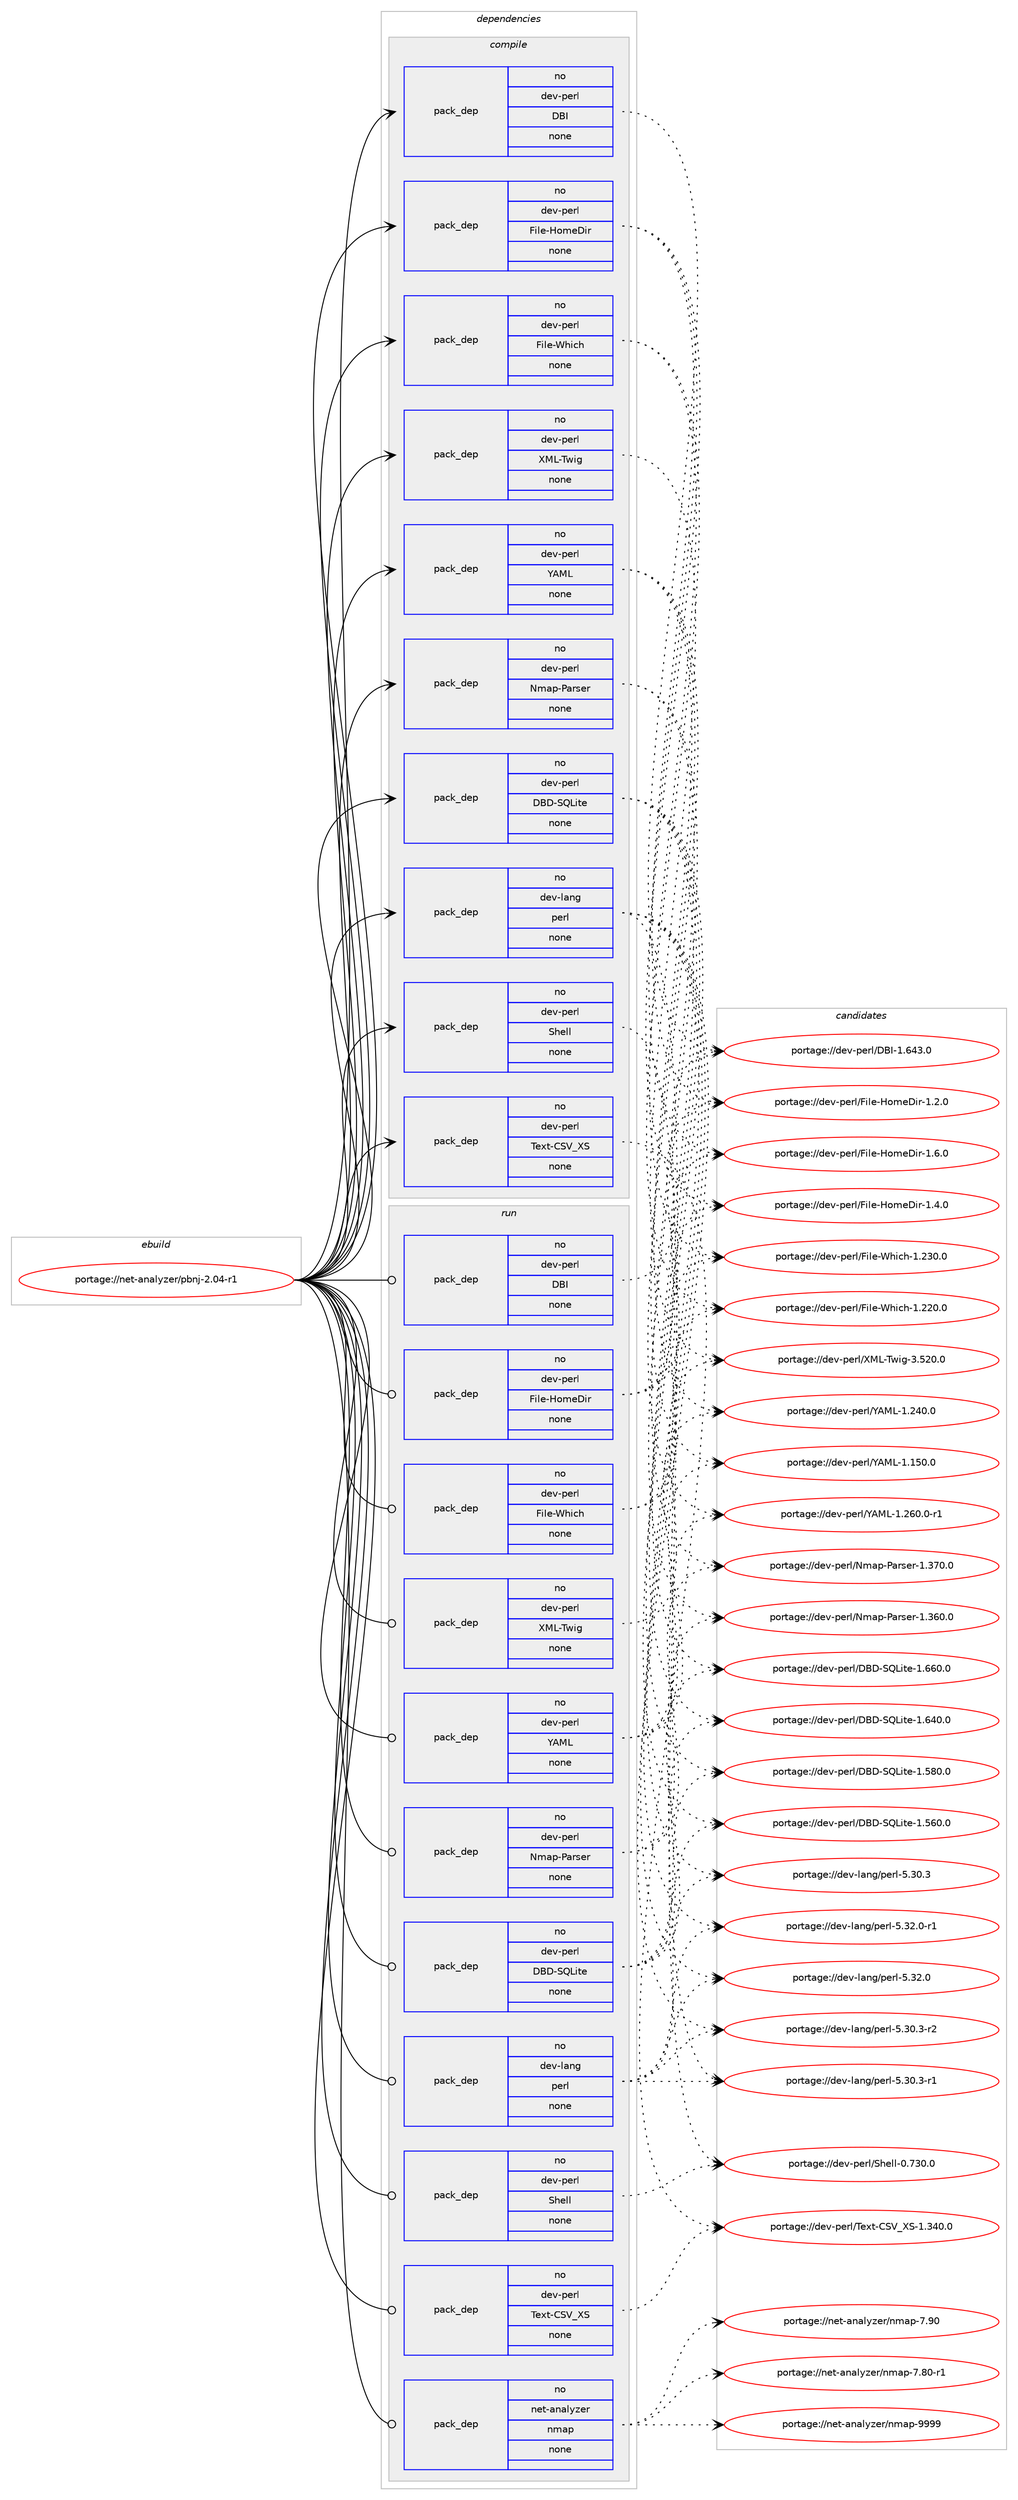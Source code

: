 digraph prolog {

# *************
# Graph options
# *************

newrank=true;
concentrate=true;
compound=true;
graph [rankdir=LR,fontname=Helvetica,fontsize=10,ranksep=1.5];#, ranksep=2.5, nodesep=0.2];
edge  [arrowhead=vee];
node  [fontname=Helvetica,fontsize=10];

# **********
# The ebuild
# **********

subgraph cluster_leftcol {
color=gray;
rank=same;
label=<<i>ebuild</i>>;
id [label="portage://net-analyzer/pbnj-2.04-r1", color=red, width=4, href="../net-analyzer/pbnj-2.04-r1.svg"];
}

# ****************
# The dependencies
# ****************

subgraph cluster_midcol {
color=gray;
label=<<i>dependencies</i>>;
subgraph cluster_compile {
fillcolor="#eeeeee";
style=filled;
label=<<i>compile</i>>;
subgraph pack3548 {
dependency4369 [label=<<TABLE BORDER="0" CELLBORDER="1" CELLSPACING="0" CELLPADDING="4" WIDTH="220"><TR><TD ROWSPAN="6" CELLPADDING="30">pack_dep</TD></TR><TR><TD WIDTH="110">no</TD></TR><TR><TD>dev-lang</TD></TR><TR><TD>perl</TD></TR><TR><TD>none</TD></TR><TR><TD></TD></TR></TABLE>>, shape=none, color=blue];
}
id:e -> dependency4369:w [weight=20,style="solid",arrowhead="vee"];
subgraph pack3549 {
dependency4370 [label=<<TABLE BORDER="0" CELLBORDER="1" CELLSPACING="0" CELLPADDING="4" WIDTH="220"><TR><TD ROWSPAN="6" CELLPADDING="30">pack_dep</TD></TR><TR><TD WIDTH="110">no</TD></TR><TR><TD>dev-perl</TD></TR><TR><TD>DBD-SQLite</TD></TR><TR><TD>none</TD></TR><TR><TD></TD></TR></TABLE>>, shape=none, color=blue];
}
id:e -> dependency4370:w [weight=20,style="solid",arrowhead="vee"];
subgraph pack3550 {
dependency4371 [label=<<TABLE BORDER="0" CELLBORDER="1" CELLSPACING="0" CELLPADDING="4" WIDTH="220"><TR><TD ROWSPAN="6" CELLPADDING="30">pack_dep</TD></TR><TR><TD WIDTH="110">no</TD></TR><TR><TD>dev-perl</TD></TR><TR><TD>DBI</TD></TR><TR><TD>none</TD></TR><TR><TD></TD></TR></TABLE>>, shape=none, color=blue];
}
id:e -> dependency4371:w [weight=20,style="solid",arrowhead="vee"];
subgraph pack3551 {
dependency4372 [label=<<TABLE BORDER="0" CELLBORDER="1" CELLSPACING="0" CELLPADDING="4" WIDTH="220"><TR><TD ROWSPAN="6" CELLPADDING="30">pack_dep</TD></TR><TR><TD WIDTH="110">no</TD></TR><TR><TD>dev-perl</TD></TR><TR><TD>File-HomeDir</TD></TR><TR><TD>none</TD></TR><TR><TD></TD></TR></TABLE>>, shape=none, color=blue];
}
id:e -> dependency4372:w [weight=20,style="solid",arrowhead="vee"];
subgraph pack3552 {
dependency4373 [label=<<TABLE BORDER="0" CELLBORDER="1" CELLSPACING="0" CELLPADDING="4" WIDTH="220"><TR><TD ROWSPAN="6" CELLPADDING="30">pack_dep</TD></TR><TR><TD WIDTH="110">no</TD></TR><TR><TD>dev-perl</TD></TR><TR><TD>File-Which</TD></TR><TR><TD>none</TD></TR><TR><TD></TD></TR></TABLE>>, shape=none, color=blue];
}
id:e -> dependency4373:w [weight=20,style="solid",arrowhead="vee"];
subgraph pack3553 {
dependency4374 [label=<<TABLE BORDER="0" CELLBORDER="1" CELLSPACING="0" CELLPADDING="4" WIDTH="220"><TR><TD ROWSPAN="6" CELLPADDING="30">pack_dep</TD></TR><TR><TD WIDTH="110">no</TD></TR><TR><TD>dev-perl</TD></TR><TR><TD>Nmap-Parser</TD></TR><TR><TD>none</TD></TR><TR><TD></TD></TR></TABLE>>, shape=none, color=blue];
}
id:e -> dependency4374:w [weight=20,style="solid",arrowhead="vee"];
subgraph pack3554 {
dependency4375 [label=<<TABLE BORDER="0" CELLBORDER="1" CELLSPACING="0" CELLPADDING="4" WIDTH="220"><TR><TD ROWSPAN="6" CELLPADDING="30">pack_dep</TD></TR><TR><TD WIDTH="110">no</TD></TR><TR><TD>dev-perl</TD></TR><TR><TD>Shell</TD></TR><TR><TD>none</TD></TR><TR><TD></TD></TR></TABLE>>, shape=none, color=blue];
}
id:e -> dependency4375:w [weight=20,style="solid",arrowhead="vee"];
subgraph pack3555 {
dependency4376 [label=<<TABLE BORDER="0" CELLBORDER="1" CELLSPACING="0" CELLPADDING="4" WIDTH="220"><TR><TD ROWSPAN="6" CELLPADDING="30">pack_dep</TD></TR><TR><TD WIDTH="110">no</TD></TR><TR><TD>dev-perl</TD></TR><TR><TD>Text-CSV_XS</TD></TR><TR><TD>none</TD></TR><TR><TD></TD></TR></TABLE>>, shape=none, color=blue];
}
id:e -> dependency4376:w [weight=20,style="solid",arrowhead="vee"];
subgraph pack3556 {
dependency4377 [label=<<TABLE BORDER="0" CELLBORDER="1" CELLSPACING="0" CELLPADDING="4" WIDTH="220"><TR><TD ROWSPAN="6" CELLPADDING="30">pack_dep</TD></TR><TR><TD WIDTH="110">no</TD></TR><TR><TD>dev-perl</TD></TR><TR><TD>XML-Twig</TD></TR><TR><TD>none</TD></TR><TR><TD></TD></TR></TABLE>>, shape=none, color=blue];
}
id:e -> dependency4377:w [weight=20,style="solid",arrowhead="vee"];
subgraph pack3557 {
dependency4378 [label=<<TABLE BORDER="0" CELLBORDER="1" CELLSPACING="0" CELLPADDING="4" WIDTH="220"><TR><TD ROWSPAN="6" CELLPADDING="30">pack_dep</TD></TR><TR><TD WIDTH="110">no</TD></TR><TR><TD>dev-perl</TD></TR><TR><TD>YAML</TD></TR><TR><TD>none</TD></TR><TR><TD></TD></TR></TABLE>>, shape=none, color=blue];
}
id:e -> dependency4378:w [weight=20,style="solid",arrowhead="vee"];
}
subgraph cluster_compileandrun {
fillcolor="#eeeeee";
style=filled;
label=<<i>compile and run</i>>;
}
subgraph cluster_run {
fillcolor="#eeeeee";
style=filled;
label=<<i>run</i>>;
subgraph pack3558 {
dependency4379 [label=<<TABLE BORDER="0" CELLBORDER="1" CELLSPACING="0" CELLPADDING="4" WIDTH="220"><TR><TD ROWSPAN="6" CELLPADDING="30">pack_dep</TD></TR><TR><TD WIDTH="110">no</TD></TR><TR><TD>dev-lang</TD></TR><TR><TD>perl</TD></TR><TR><TD>none</TD></TR><TR><TD></TD></TR></TABLE>>, shape=none, color=blue];
}
id:e -> dependency4379:w [weight=20,style="solid",arrowhead="odot"];
subgraph pack3559 {
dependency4380 [label=<<TABLE BORDER="0" CELLBORDER="1" CELLSPACING="0" CELLPADDING="4" WIDTH="220"><TR><TD ROWSPAN="6" CELLPADDING="30">pack_dep</TD></TR><TR><TD WIDTH="110">no</TD></TR><TR><TD>dev-perl</TD></TR><TR><TD>DBD-SQLite</TD></TR><TR><TD>none</TD></TR><TR><TD></TD></TR></TABLE>>, shape=none, color=blue];
}
id:e -> dependency4380:w [weight=20,style="solid",arrowhead="odot"];
subgraph pack3560 {
dependency4381 [label=<<TABLE BORDER="0" CELLBORDER="1" CELLSPACING="0" CELLPADDING="4" WIDTH="220"><TR><TD ROWSPAN="6" CELLPADDING="30">pack_dep</TD></TR><TR><TD WIDTH="110">no</TD></TR><TR><TD>dev-perl</TD></TR><TR><TD>DBI</TD></TR><TR><TD>none</TD></TR><TR><TD></TD></TR></TABLE>>, shape=none, color=blue];
}
id:e -> dependency4381:w [weight=20,style="solid",arrowhead="odot"];
subgraph pack3561 {
dependency4382 [label=<<TABLE BORDER="0" CELLBORDER="1" CELLSPACING="0" CELLPADDING="4" WIDTH="220"><TR><TD ROWSPAN="6" CELLPADDING="30">pack_dep</TD></TR><TR><TD WIDTH="110">no</TD></TR><TR><TD>dev-perl</TD></TR><TR><TD>File-HomeDir</TD></TR><TR><TD>none</TD></TR><TR><TD></TD></TR></TABLE>>, shape=none, color=blue];
}
id:e -> dependency4382:w [weight=20,style="solid",arrowhead="odot"];
subgraph pack3562 {
dependency4383 [label=<<TABLE BORDER="0" CELLBORDER="1" CELLSPACING="0" CELLPADDING="4" WIDTH="220"><TR><TD ROWSPAN="6" CELLPADDING="30">pack_dep</TD></TR><TR><TD WIDTH="110">no</TD></TR><TR><TD>dev-perl</TD></TR><TR><TD>File-Which</TD></TR><TR><TD>none</TD></TR><TR><TD></TD></TR></TABLE>>, shape=none, color=blue];
}
id:e -> dependency4383:w [weight=20,style="solid",arrowhead="odot"];
subgraph pack3563 {
dependency4384 [label=<<TABLE BORDER="0" CELLBORDER="1" CELLSPACING="0" CELLPADDING="4" WIDTH="220"><TR><TD ROWSPAN="6" CELLPADDING="30">pack_dep</TD></TR><TR><TD WIDTH="110">no</TD></TR><TR><TD>dev-perl</TD></TR><TR><TD>Nmap-Parser</TD></TR><TR><TD>none</TD></TR><TR><TD></TD></TR></TABLE>>, shape=none, color=blue];
}
id:e -> dependency4384:w [weight=20,style="solid",arrowhead="odot"];
subgraph pack3564 {
dependency4385 [label=<<TABLE BORDER="0" CELLBORDER="1" CELLSPACING="0" CELLPADDING="4" WIDTH="220"><TR><TD ROWSPAN="6" CELLPADDING="30">pack_dep</TD></TR><TR><TD WIDTH="110">no</TD></TR><TR><TD>dev-perl</TD></TR><TR><TD>Shell</TD></TR><TR><TD>none</TD></TR><TR><TD></TD></TR></TABLE>>, shape=none, color=blue];
}
id:e -> dependency4385:w [weight=20,style="solid",arrowhead="odot"];
subgraph pack3565 {
dependency4386 [label=<<TABLE BORDER="0" CELLBORDER="1" CELLSPACING="0" CELLPADDING="4" WIDTH="220"><TR><TD ROWSPAN="6" CELLPADDING="30">pack_dep</TD></TR><TR><TD WIDTH="110">no</TD></TR><TR><TD>dev-perl</TD></TR><TR><TD>Text-CSV_XS</TD></TR><TR><TD>none</TD></TR><TR><TD></TD></TR></TABLE>>, shape=none, color=blue];
}
id:e -> dependency4386:w [weight=20,style="solid",arrowhead="odot"];
subgraph pack3566 {
dependency4387 [label=<<TABLE BORDER="0" CELLBORDER="1" CELLSPACING="0" CELLPADDING="4" WIDTH="220"><TR><TD ROWSPAN="6" CELLPADDING="30">pack_dep</TD></TR><TR><TD WIDTH="110">no</TD></TR><TR><TD>dev-perl</TD></TR><TR><TD>XML-Twig</TD></TR><TR><TD>none</TD></TR><TR><TD></TD></TR></TABLE>>, shape=none, color=blue];
}
id:e -> dependency4387:w [weight=20,style="solid",arrowhead="odot"];
subgraph pack3567 {
dependency4388 [label=<<TABLE BORDER="0" CELLBORDER="1" CELLSPACING="0" CELLPADDING="4" WIDTH="220"><TR><TD ROWSPAN="6" CELLPADDING="30">pack_dep</TD></TR><TR><TD WIDTH="110">no</TD></TR><TR><TD>dev-perl</TD></TR><TR><TD>YAML</TD></TR><TR><TD>none</TD></TR><TR><TD></TD></TR></TABLE>>, shape=none, color=blue];
}
id:e -> dependency4388:w [weight=20,style="solid",arrowhead="odot"];
subgraph pack3568 {
dependency4389 [label=<<TABLE BORDER="0" CELLBORDER="1" CELLSPACING="0" CELLPADDING="4" WIDTH="220"><TR><TD ROWSPAN="6" CELLPADDING="30">pack_dep</TD></TR><TR><TD WIDTH="110">no</TD></TR><TR><TD>net-analyzer</TD></TR><TR><TD>nmap</TD></TR><TR><TD>none</TD></TR><TR><TD></TD></TR></TABLE>>, shape=none, color=blue];
}
id:e -> dependency4389:w [weight=20,style="solid",arrowhead="odot"];
}
}

# **************
# The candidates
# **************

subgraph cluster_choices {
rank=same;
color=gray;
label=<<i>candidates</i>>;

subgraph choice3548 {
color=black;
nodesep=1;
choice100101118451089711010347112101114108455346515046484511449 [label="portage://dev-lang/perl-5.32.0-r1", color=red, width=4,href="../dev-lang/perl-5.32.0-r1.svg"];
choice10010111845108971101034711210111410845534651504648 [label="portage://dev-lang/perl-5.32.0", color=red, width=4,href="../dev-lang/perl-5.32.0.svg"];
choice100101118451089711010347112101114108455346514846514511450 [label="portage://dev-lang/perl-5.30.3-r2", color=red, width=4,href="../dev-lang/perl-5.30.3-r2.svg"];
choice100101118451089711010347112101114108455346514846514511449 [label="portage://dev-lang/perl-5.30.3-r1", color=red, width=4,href="../dev-lang/perl-5.30.3-r1.svg"];
choice10010111845108971101034711210111410845534651484651 [label="portage://dev-lang/perl-5.30.3", color=red, width=4,href="../dev-lang/perl-5.30.3.svg"];
dependency4369:e -> choice100101118451089711010347112101114108455346515046484511449:w [style=dotted,weight="100"];
dependency4369:e -> choice10010111845108971101034711210111410845534651504648:w [style=dotted,weight="100"];
dependency4369:e -> choice100101118451089711010347112101114108455346514846514511450:w [style=dotted,weight="100"];
dependency4369:e -> choice100101118451089711010347112101114108455346514846514511449:w [style=dotted,weight="100"];
dependency4369:e -> choice10010111845108971101034711210111410845534651484651:w [style=dotted,weight="100"];
}
subgraph choice3549 {
color=black;
nodesep=1;
choice1001011184511210111410847686668458381761051161014549465454484648 [label="portage://dev-perl/DBD-SQLite-1.660.0", color=red, width=4,href="../dev-perl/DBD-SQLite-1.660.0.svg"];
choice1001011184511210111410847686668458381761051161014549465452484648 [label="portage://dev-perl/DBD-SQLite-1.640.0", color=red, width=4,href="../dev-perl/DBD-SQLite-1.640.0.svg"];
choice1001011184511210111410847686668458381761051161014549465356484648 [label="portage://dev-perl/DBD-SQLite-1.580.0", color=red, width=4,href="../dev-perl/DBD-SQLite-1.580.0.svg"];
choice1001011184511210111410847686668458381761051161014549465354484648 [label="portage://dev-perl/DBD-SQLite-1.560.0", color=red, width=4,href="../dev-perl/DBD-SQLite-1.560.0.svg"];
dependency4370:e -> choice1001011184511210111410847686668458381761051161014549465454484648:w [style=dotted,weight="100"];
dependency4370:e -> choice1001011184511210111410847686668458381761051161014549465452484648:w [style=dotted,weight="100"];
dependency4370:e -> choice1001011184511210111410847686668458381761051161014549465356484648:w [style=dotted,weight="100"];
dependency4370:e -> choice1001011184511210111410847686668458381761051161014549465354484648:w [style=dotted,weight="100"];
}
subgraph choice3550 {
color=black;
nodesep=1;
choice10010111845112101114108476866734549465452514648 [label="portage://dev-perl/DBI-1.643.0", color=red, width=4,href="../dev-perl/DBI-1.643.0.svg"];
dependency4371:e -> choice10010111845112101114108476866734549465452514648:w [style=dotted,weight="100"];
}
subgraph choice3551 {
color=black;
nodesep=1;
choice100101118451121011141084770105108101457211110910168105114454946544648 [label="portage://dev-perl/File-HomeDir-1.6.0", color=red, width=4,href="../dev-perl/File-HomeDir-1.6.0.svg"];
choice100101118451121011141084770105108101457211110910168105114454946524648 [label="portage://dev-perl/File-HomeDir-1.4.0", color=red, width=4,href="../dev-perl/File-HomeDir-1.4.0.svg"];
choice100101118451121011141084770105108101457211110910168105114454946504648 [label="portage://dev-perl/File-HomeDir-1.2.0", color=red, width=4,href="../dev-perl/File-HomeDir-1.2.0.svg"];
dependency4372:e -> choice100101118451121011141084770105108101457211110910168105114454946544648:w [style=dotted,weight="100"];
dependency4372:e -> choice100101118451121011141084770105108101457211110910168105114454946524648:w [style=dotted,weight="100"];
dependency4372:e -> choice100101118451121011141084770105108101457211110910168105114454946504648:w [style=dotted,weight="100"];
}
subgraph choice3552 {
color=black;
nodesep=1;
choice1001011184511210111410847701051081014587104105991044549465051484648 [label="portage://dev-perl/File-Which-1.230.0", color=red, width=4,href="../dev-perl/File-Which-1.230.0.svg"];
choice1001011184511210111410847701051081014587104105991044549465050484648 [label="portage://dev-perl/File-Which-1.220.0", color=red, width=4,href="../dev-perl/File-Which-1.220.0.svg"];
dependency4373:e -> choice1001011184511210111410847701051081014587104105991044549465051484648:w [style=dotted,weight="100"];
dependency4373:e -> choice1001011184511210111410847701051081014587104105991044549465050484648:w [style=dotted,weight="100"];
}
subgraph choice3553 {
color=black;
nodesep=1;
choice100101118451121011141084778109971124580971141151011144549465155484648 [label="portage://dev-perl/Nmap-Parser-1.370.0", color=red, width=4,href="../dev-perl/Nmap-Parser-1.370.0.svg"];
choice100101118451121011141084778109971124580971141151011144549465154484648 [label="portage://dev-perl/Nmap-Parser-1.360.0", color=red, width=4,href="../dev-perl/Nmap-Parser-1.360.0.svg"];
dependency4374:e -> choice100101118451121011141084778109971124580971141151011144549465155484648:w [style=dotted,weight="100"];
dependency4374:e -> choice100101118451121011141084778109971124580971141151011144549465154484648:w [style=dotted,weight="100"];
}
subgraph choice3554 {
color=black;
nodesep=1;
choice1001011184511210111410847831041011081084548465551484648 [label="portage://dev-perl/Shell-0.730.0", color=red, width=4,href="../dev-perl/Shell-0.730.0.svg"];
dependency4375:e -> choice1001011184511210111410847831041011081084548465551484648:w [style=dotted,weight="100"];
}
subgraph choice3555 {
color=black;
nodesep=1;
choice100101118451121011141084784101120116456783869588834549465152484648 [label="portage://dev-perl/Text-CSV_XS-1.340.0", color=red, width=4,href="../dev-perl/Text-CSV_XS-1.340.0.svg"];
dependency4376:e -> choice100101118451121011141084784101120116456783869588834549465152484648:w [style=dotted,weight="100"];
}
subgraph choice3556 {
color=black;
nodesep=1;
choice100101118451121011141084788777645841191051034551465350484648 [label="portage://dev-perl/XML-Twig-3.520.0", color=red, width=4,href="../dev-perl/XML-Twig-3.520.0.svg"];
dependency4377:e -> choice100101118451121011141084788777645841191051034551465350484648:w [style=dotted,weight="100"];
}
subgraph choice3557 {
color=black;
nodesep=1;
choice10010111845112101114108478965777645494650544846484511449 [label="portage://dev-perl/YAML-1.260.0-r1", color=red, width=4,href="../dev-perl/YAML-1.260.0-r1.svg"];
choice1001011184511210111410847896577764549465052484648 [label="portage://dev-perl/YAML-1.240.0", color=red, width=4,href="../dev-perl/YAML-1.240.0.svg"];
choice1001011184511210111410847896577764549464953484648 [label="portage://dev-perl/YAML-1.150.0", color=red, width=4,href="../dev-perl/YAML-1.150.0.svg"];
dependency4378:e -> choice10010111845112101114108478965777645494650544846484511449:w [style=dotted,weight="100"];
dependency4378:e -> choice1001011184511210111410847896577764549465052484648:w [style=dotted,weight="100"];
dependency4378:e -> choice1001011184511210111410847896577764549464953484648:w [style=dotted,weight="100"];
}
subgraph choice3558 {
color=black;
nodesep=1;
choice100101118451089711010347112101114108455346515046484511449 [label="portage://dev-lang/perl-5.32.0-r1", color=red, width=4,href="../dev-lang/perl-5.32.0-r1.svg"];
choice10010111845108971101034711210111410845534651504648 [label="portage://dev-lang/perl-5.32.0", color=red, width=4,href="../dev-lang/perl-5.32.0.svg"];
choice100101118451089711010347112101114108455346514846514511450 [label="portage://dev-lang/perl-5.30.3-r2", color=red, width=4,href="../dev-lang/perl-5.30.3-r2.svg"];
choice100101118451089711010347112101114108455346514846514511449 [label="portage://dev-lang/perl-5.30.3-r1", color=red, width=4,href="../dev-lang/perl-5.30.3-r1.svg"];
choice10010111845108971101034711210111410845534651484651 [label="portage://dev-lang/perl-5.30.3", color=red, width=4,href="../dev-lang/perl-5.30.3.svg"];
dependency4379:e -> choice100101118451089711010347112101114108455346515046484511449:w [style=dotted,weight="100"];
dependency4379:e -> choice10010111845108971101034711210111410845534651504648:w [style=dotted,weight="100"];
dependency4379:e -> choice100101118451089711010347112101114108455346514846514511450:w [style=dotted,weight="100"];
dependency4379:e -> choice100101118451089711010347112101114108455346514846514511449:w [style=dotted,weight="100"];
dependency4379:e -> choice10010111845108971101034711210111410845534651484651:w [style=dotted,weight="100"];
}
subgraph choice3559 {
color=black;
nodesep=1;
choice1001011184511210111410847686668458381761051161014549465454484648 [label="portage://dev-perl/DBD-SQLite-1.660.0", color=red, width=4,href="../dev-perl/DBD-SQLite-1.660.0.svg"];
choice1001011184511210111410847686668458381761051161014549465452484648 [label="portage://dev-perl/DBD-SQLite-1.640.0", color=red, width=4,href="../dev-perl/DBD-SQLite-1.640.0.svg"];
choice1001011184511210111410847686668458381761051161014549465356484648 [label="portage://dev-perl/DBD-SQLite-1.580.0", color=red, width=4,href="../dev-perl/DBD-SQLite-1.580.0.svg"];
choice1001011184511210111410847686668458381761051161014549465354484648 [label="portage://dev-perl/DBD-SQLite-1.560.0", color=red, width=4,href="../dev-perl/DBD-SQLite-1.560.0.svg"];
dependency4380:e -> choice1001011184511210111410847686668458381761051161014549465454484648:w [style=dotted,weight="100"];
dependency4380:e -> choice1001011184511210111410847686668458381761051161014549465452484648:w [style=dotted,weight="100"];
dependency4380:e -> choice1001011184511210111410847686668458381761051161014549465356484648:w [style=dotted,weight="100"];
dependency4380:e -> choice1001011184511210111410847686668458381761051161014549465354484648:w [style=dotted,weight="100"];
}
subgraph choice3560 {
color=black;
nodesep=1;
choice10010111845112101114108476866734549465452514648 [label="portage://dev-perl/DBI-1.643.0", color=red, width=4,href="../dev-perl/DBI-1.643.0.svg"];
dependency4381:e -> choice10010111845112101114108476866734549465452514648:w [style=dotted,weight="100"];
}
subgraph choice3561 {
color=black;
nodesep=1;
choice100101118451121011141084770105108101457211110910168105114454946544648 [label="portage://dev-perl/File-HomeDir-1.6.0", color=red, width=4,href="../dev-perl/File-HomeDir-1.6.0.svg"];
choice100101118451121011141084770105108101457211110910168105114454946524648 [label="portage://dev-perl/File-HomeDir-1.4.0", color=red, width=4,href="../dev-perl/File-HomeDir-1.4.0.svg"];
choice100101118451121011141084770105108101457211110910168105114454946504648 [label="portage://dev-perl/File-HomeDir-1.2.0", color=red, width=4,href="../dev-perl/File-HomeDir-1.2.0.svg"];
dependency4382:e -> choice100101118451121011141084770105108101457211110910168105114454946544648:w [style=dotted,weight="100"];
dependency4382:e -> choice100101118451121011141084770105108101457211110910168105114454946524648:w [style=dotted,weight="100"];
dependency4382:e -> choice100101118451121011141084770105108101457211110910168105114454946504648:w [style=dotted,weight="100"];
}
subgraph choice3562 {
color=black;
nodesep=1;
choice1001011184511210111410847701051081014587104105991044549465051484648 [label="portage://dev-perl/File-Which-1.230.0", color=red, width=4,href="../dev-perl/File-Which-1.230.0.svg"];
choice1001011184511210111410847701051081014587104105991044549465050484648 [label="portage://dev-perl/File-Which-1.220.0", color=red, width=4,href="../dev-perl/File-Which-1.220.0.svg"];
dependency4383:e -> choice1001011184511210111410847701051081014587104105991044549465051484648:w [style=dotted,weight="100"];
dependency4383:e -> choice1001011184511210111410847701051081014587104105991044549465050484648:w [style=dotted,weight="100"];
}
subgraph choice3563 {
color=black;
nodesep=1;
choice100101118451121011141084778109971124580971141151011144549465155484648 [label="portage://dev-perl/Nmap-Parser-1.370.0", color=red, width=4,href="../dev-perl/Nmap-Parser-1.370.0.svg"];
choice100101118451121011141084778109971124580971141151011144549465154484648 [label="portage://dev-perl/Nmap-Parser-1.360.0", color=red, width=4,href="../dev-perl/Nmap-Parser-1.360.0.svg"];
dependency4384:e -> choice100101118451121011141084778109971124580971141151011144549465155484648:w [style=dotted,weight="100"];
dependency4384:e -> choice100101118451121011141084778109971124580971141151011144549465154484648:w [style=dotted,weight="100"];
}
subgraph choice3564 {
color=black;
nodesep=1;
choice1001011184511210111410847831041011081084548465551484648 [label="portage://dev-perl/Shell-0.730.0", color=red, width=4,href="../dev-perl/Shell-0.730.0.svg"];
dependency4385:e -> choice1001011184511210111410847831041011081084548465551484648:w [style=dotted,weight="100"];
}
subgraph choice3565 {
color=black;
nodesep=1;
choice100101118451121011141084784101120116456783869588834549465152484648 [label="portage://dev-perl/Text-CSV_XS-1.340.0", color=red, width=4,href="../dev-perl/Text-CSV_XS-1.340.0.svg"];
dependency4386:e -> choice100101118451121011141084784101120116456783869588834549465152484648:w [style=dotted,weight="100"];
}
subgraph choice3566 {
color=black;
nodesep=1;
choice100101118451121011141084788777645841191051034551465350484648 [label="portage://dev-perl/XML-Twig-3.520.0", color=red, width=4,href="../dev-perl/XML-Twig-3.520.0.svg"];
dependency4387:e -> choice100101118451121011141084788777645841191051034551465350484648:w [style=dotted,weight="100"];
}
subgraph choice3567 {
color=black;
nodesep=1;
choice10010111845112101114108478965777645494650544846484511449 [label="portage://dev-perl/YAML-1.260.0-r1", color=red, width=4,href="../dev-perl/YAML-1.260.0-r1.svg"];
choice1001011184511210111410847896577764549465052484648 [label="portage://dev-perl/YAML-1.240.0", color=red, width=4,href="../dev-perl/YAML-1.240.0.svg"];
choice1001011184511210111410847896577764549464953484648 [label="portage://dev-perl/YAML-1.150.0", color=red, width=4,href="../dev-perl/YAML-1.150.0.svg"];
dependency4388:e -> choice10010111845112101114108478965777645494650544846484511449:w [style=dotted,weight="100"];
dependency4388:e -> choice1001011184511210111410847896577764549465052484648:w [style=dotted,weight="100"];
dependency4388:e -> choice1001011184511210111410847896577764549464953484648:w [style=dotted,weight="100"];
}
subgraph choice3568 {
color=black;
nodesep=1;
choice11010111645971109710812112210111447110109971124557575757 [label="portage://net-analyzer/nmap-9999", color=red, width=4,href="../net-analyzer/nmap-9999.svg"];
choice11010111645971109710812112210111447110109971124555465748 [label="portage://net-analyzer/nmap-7.90", color=red, width=4,href="../net-analyzer/nmap-7.90.svg"];
choice110101116459711097108121122101114471101099711245554656484511449 [label="portage://net-analyzer/nmap-7.80-r1", color=red, width=4,href="../net-analyzer/nmap-7.80-r1.svg"];
dependency4389:e -> choice11010111645971109710812112210111447110109971124557575757:w [style=dotted,weight="100"];
dependency4389:e -> choice11010111645971109710812112210111447110109971124555465748:w [style=dotted,weight="100"];
dependency4389:e -> choice110101116459711097108121122101114471101099711245554656484511449:w [style=dotted,weight="100"];
}
}

}

